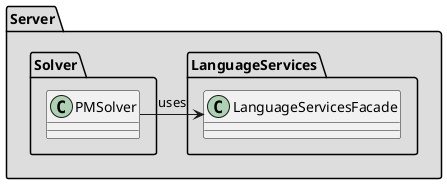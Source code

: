 @startuml

package Server #DDDDDD {

    package LanguageServices {
        class LanguageServicesFacade
    }

    package Solver {
        class PMSolver
    }

    PMSolver -> LanguageServicesFacade : "uses"
}



@enduml